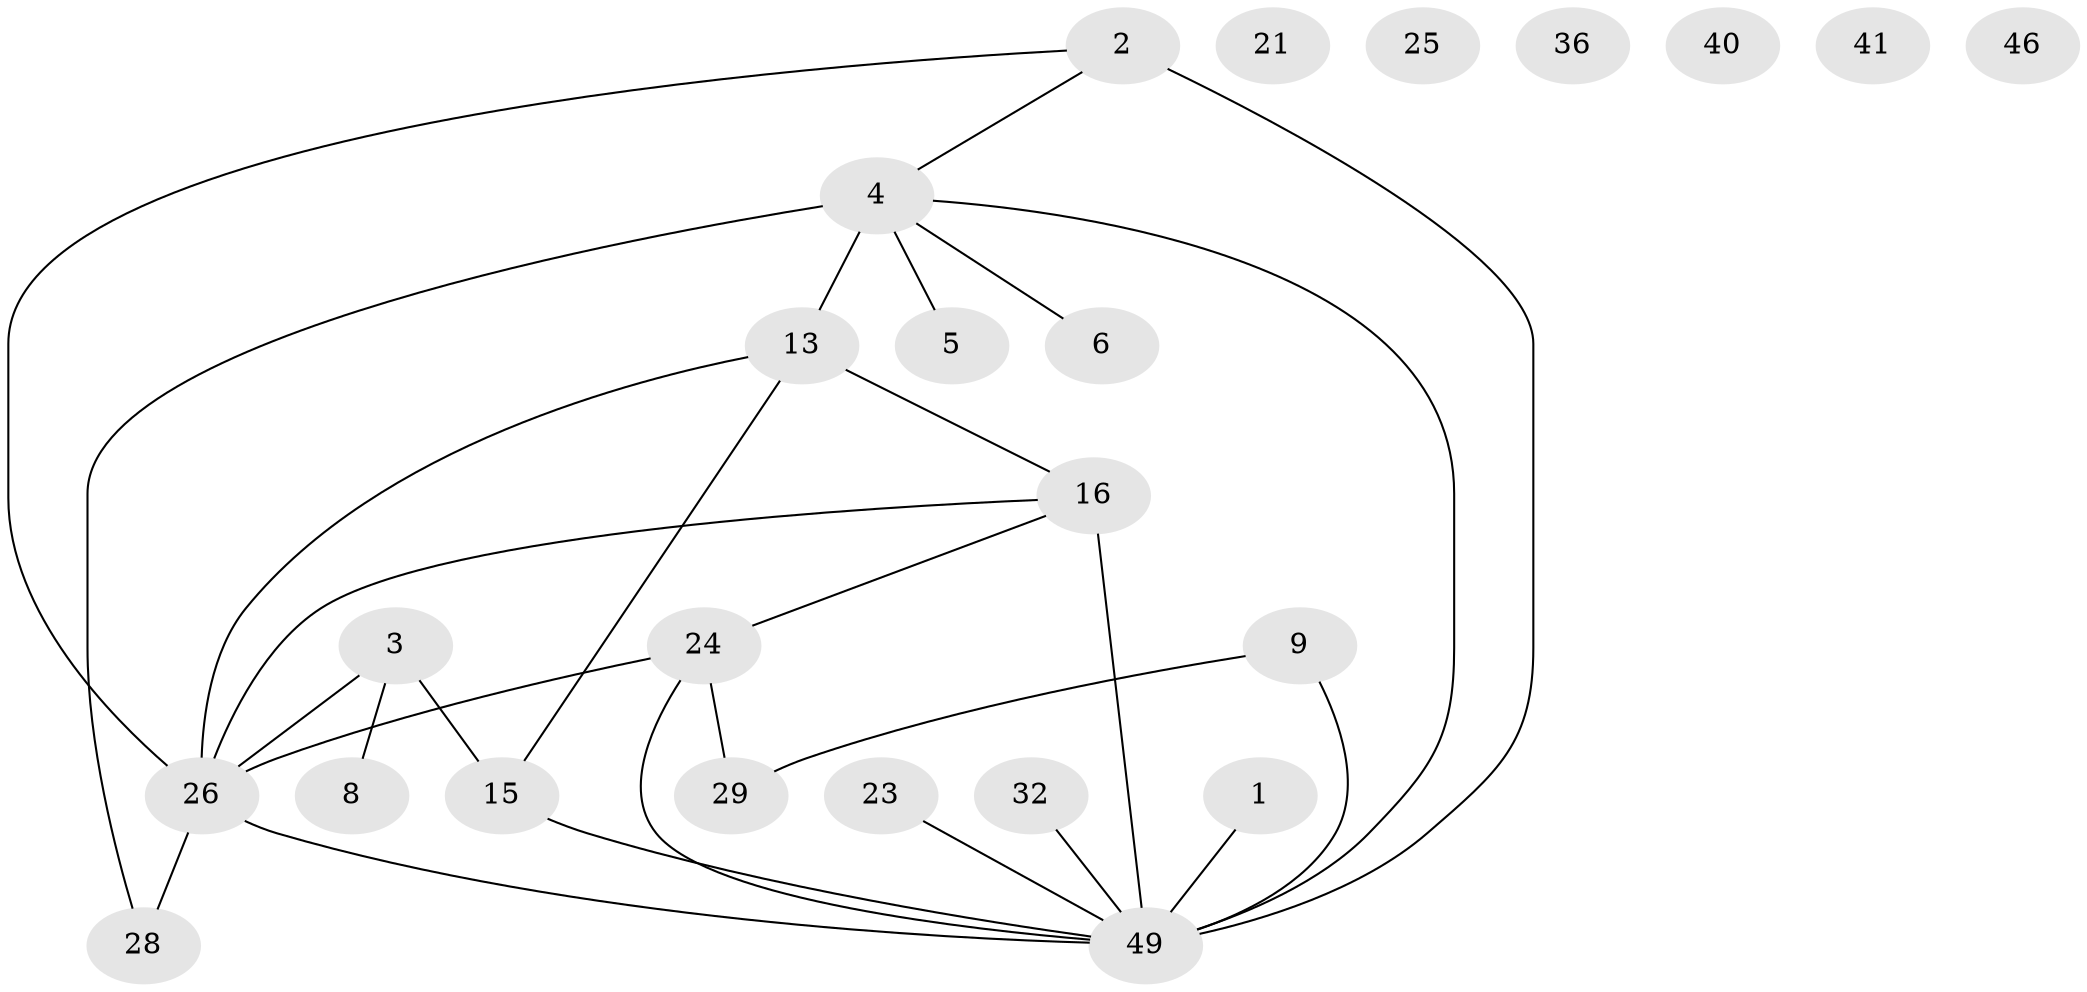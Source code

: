 // original degree distribution, {2: 0.1896551724137931, 4: 0.13793103448275862, 1: 0.25862068965517243, 3: 0.22413793103448276, 7: 0.017241379310344827, 5: 0.05172413793103448, 0: 0.10344827586206896, 6: 0.017241379310344827}
// Generated by graph-tools (version 1.1) at 2025/16/03/04/25 18:16:32]
// undirected, 24 vertices, 28 edges
graph export_dot {
graph [start="1"]
  node [color=gray90,style=filled];
  1 [super="+38+7"];
  2 [super="+11+14+18"];
  3 [super="+43"];
  4 [super="+10+12"];
  5;
  6;
  8 [super="+22"];
  9 [super="+45"];
  13 [super="+17+44"];
  15 [super="+20"];
  16 [super="+31"];
  21;
  23;
  24 [super="+27"];
  25;
  26 [super="+35"];
  28 [super="+33"];
  29 [super="+30"];
  32;
  36;
  40;
  41;
  46;
  49 [super="+50+58+51"];
  1 -- 49;
  2 -- 4;
  2 -- 49 [weight=2];
  2 -- 26;
  3 -- 26;
  3 -- 8;
  3 -- 15;
  4 -- 49;
  4 -- 5;
  4 -- 6;
  4 -- 13 [weight=3];
  4 -- 28;
  9 -- 49;
  9 -- 29;
  13 -- 16;
  13 -- 26;
  13 -- 15;
  15 -- 49;
  16 -- 49 [weight=3];
  16 -- 24;
  16 -- 26;
  23 -- 49;
  24 -- 29;
  24 -- 49;
  24 -- 26;
  26 -- 49;
  26 -- 28;
  32 -- 49;
}
